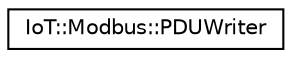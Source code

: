 digraph "Graphical Class Hierarchy"
{
 // LATEX_PDF_SIZE
  edge [fontname="Helvetica",fontsize="10",labelfontname="Helvetica",labelfontsize="10"];
  node [fontname="Helvetica",fontsize="10",shape=record];
  rankdir="LR";
  Node0 [label="IoT::Modbus::PDUWriter",height=0.2,width=0.4,color="black", fillcolor="white", style="filled",URL="$classIoT_1_1Modbus_1_1PDUWriter.html",tooltip=" "];
}
